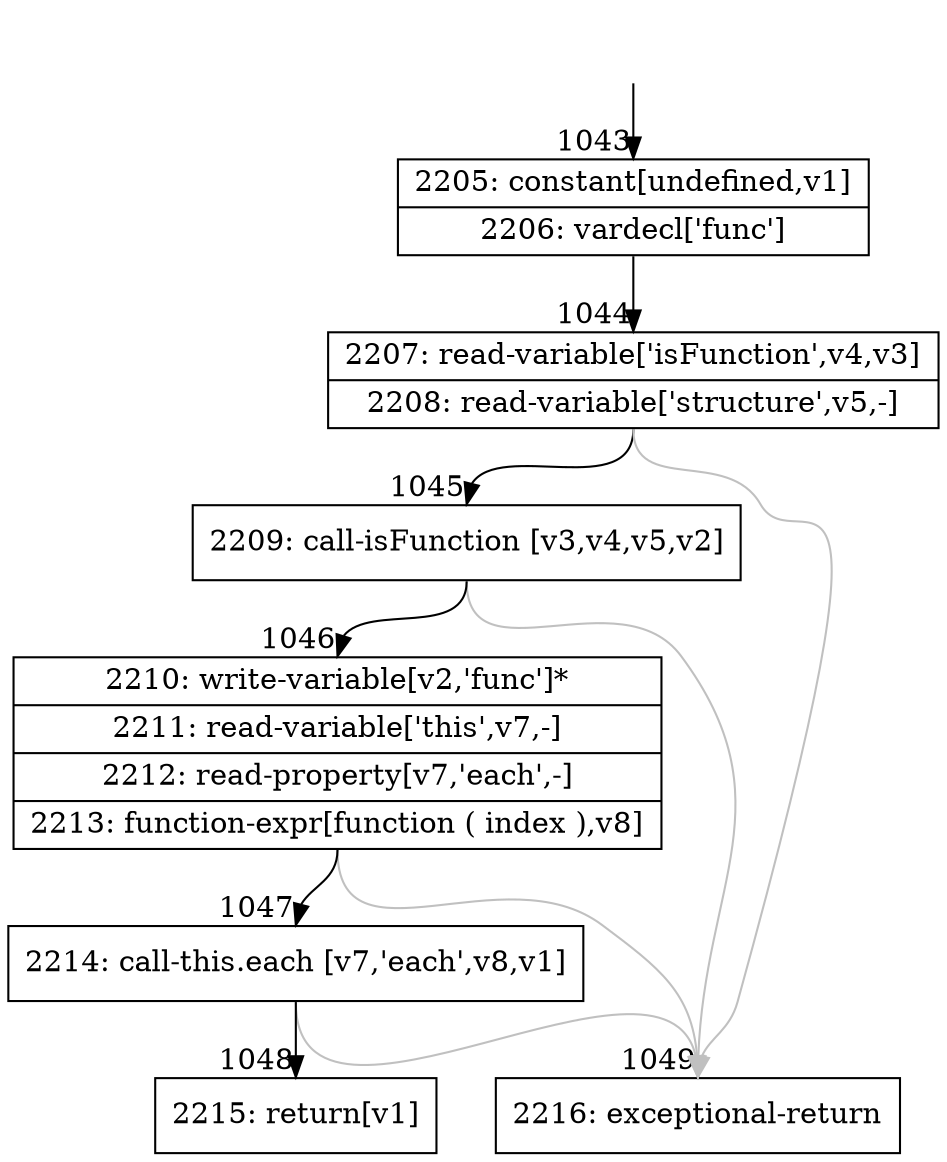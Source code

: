 digraph {
rankdir="TD"
BB_entry98[shape=none,label=""];
BB_entry98 -> BB1043 [tailport=s, headport=n, headlabel="    1043"]
BB1043 [shape=record label="{2205: constant[undefined,v1]|2206: vardecl['func']}" ] 
BB1043 -> BB1044 [tailport=s, headport=n, headlabel="      1044"]
BB1044 [shape=record label="{2207: read-variable['isFunction',v4,v3]|2208: read-variable['structure',v5,-]}" ] 
BB1044 -> BB1045 [tailport=s, headport=n, headlabel="      1045"]
BB1044 -> BB1049 [tailport=s, headport=n, color=gray, headlabel="      1049"]
BB1045 [shape=record label="{2209: call-isFunction [v3,v4,v5,v2]}" ] 
BB1045 -> BB1046 [tailport=s, headport=n, headlabel="      1046"]
BB1045 -> BB1049 [tailport=s, headport=n, color=gray]
BB1046 [shape=record label="{2210: write-variable[v2,'func']*|2211: read-variable['this',v7,-]|2212: read-property[v7,'each',-]|2213: function-expr[function ( index ),v8]}" ] 
BB1046 -> BB1047 [tailport=s, headport=n, headlabel="      1047"]
BB1046 -> BB1049 [tailport=s, headport=n, color=gray]
BB1047 [shape=record label="{2214: call-this.each [v7,'each',v8,v1]}" ] 
BB1047 -> BB1048 [tailport=s, headport=n, headlabel="      1048"]
BB1047 -> BB1049 [tailport=s, headport=n, color=gray]
BB1048 [shape=record label="{2215: return[v1]}" ] 
BB1049 [shape=record label="{2216: exceptional-return}" ] 
//#$~ 567
}
